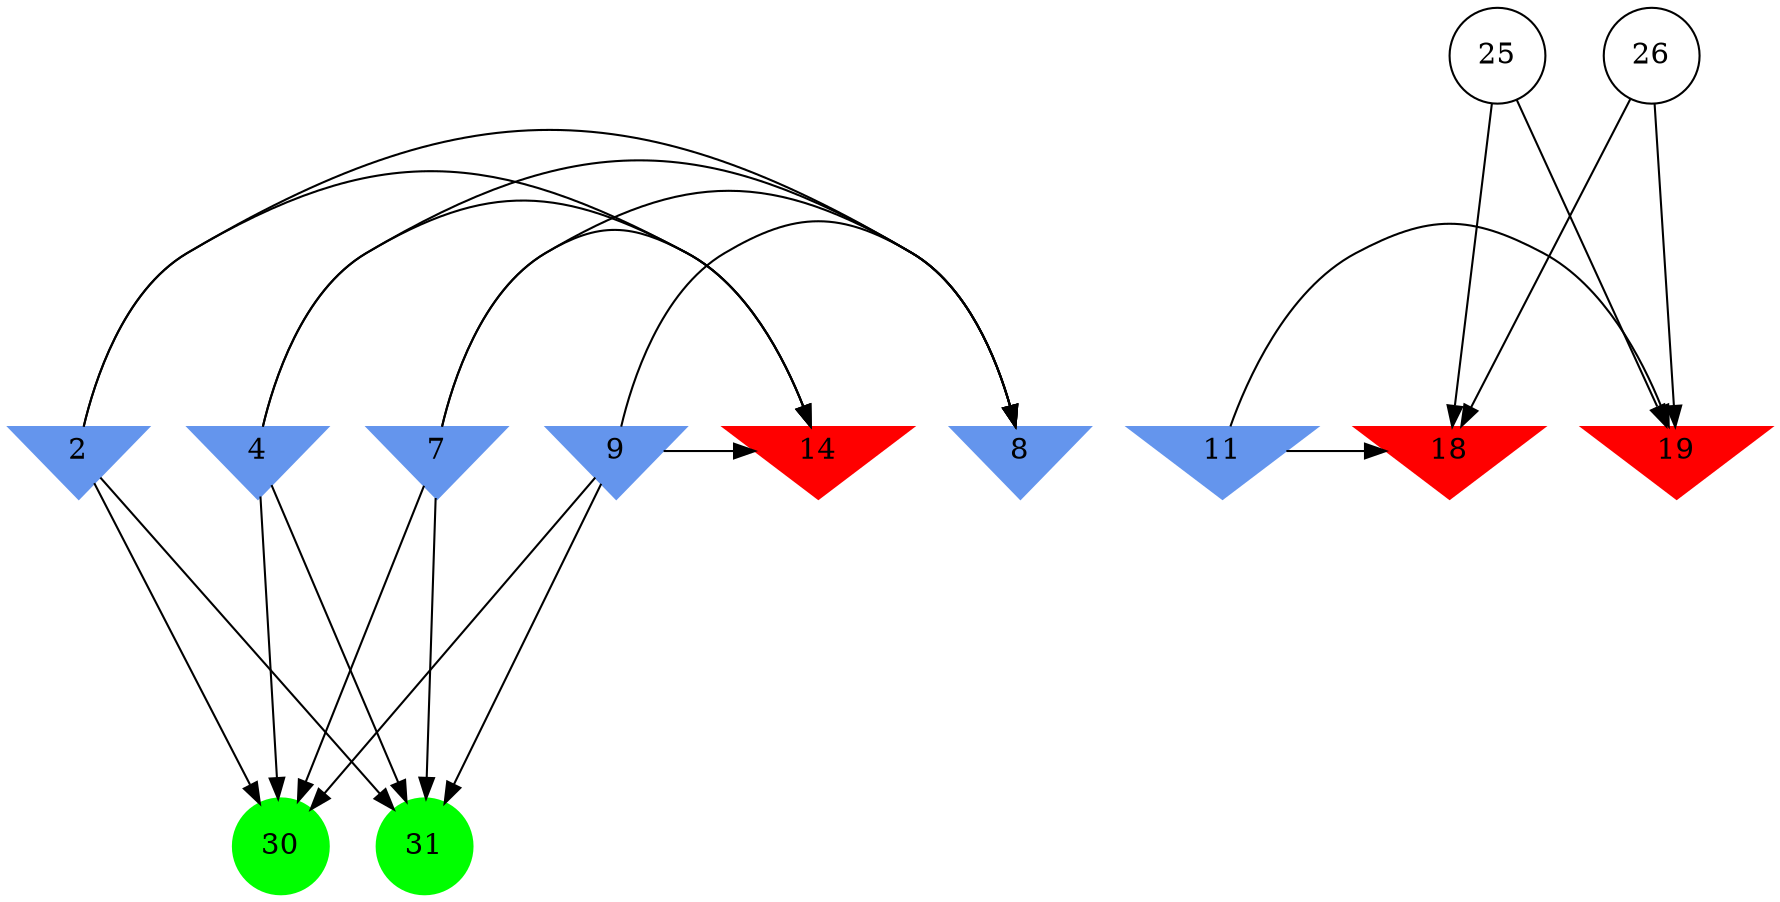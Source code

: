 digraph brain {
	ranksep=2.0;
	2 [shape=invtriangle,style=filled,color=cornflowerblue];
	4 [shape=invtriangle,style=filled,color=cornflowerblue];
	7 [shape=invtriangle,style=filled,color=cornflowerblue];
	8 [shape=invtriangle,style=filled,color=cornflowerblue];
	9 [shape=invtriangle,style=filled,color=cornflowerblue];
	11 [shape=invtriangle,style=filled,color=cornflowerblue];
	14 [shape=invtriangle,style=filled,color=red];
	18 [shape=invtriangle,style=filled,color=red];
	19 [shape=invtriangle,style=filled,color=red];
	25 [shape=circle,color=black];
	26 [shape=circle,color=black];
	30 [shape=circle,style=filled,color=green];
	31 [shape=circle,style=filled,color=green];
	7	->	14;
	7	->	8;
	7	->	30;
	7	->	31;
	2	->	14;
	2	->	8;
	2	->	30;
	2	->	31;
	9	->	14;
	9	->	8;
	9	->	30;
	9	->	31;
	4	->	14;
	4	->	8;
	4	->	30;
	4	->	31;
	25	->	19;
	25	->	18;
	26	->	19;
	26	->	18;
	11	->	19;
	11	->	18;
	{ rank=same; 2; 4; 7; 8; 9; 11; 14; 18; 19; }
	{ rank=same; 25; 26; }
	{ rank=same; 30; 31; }
}
